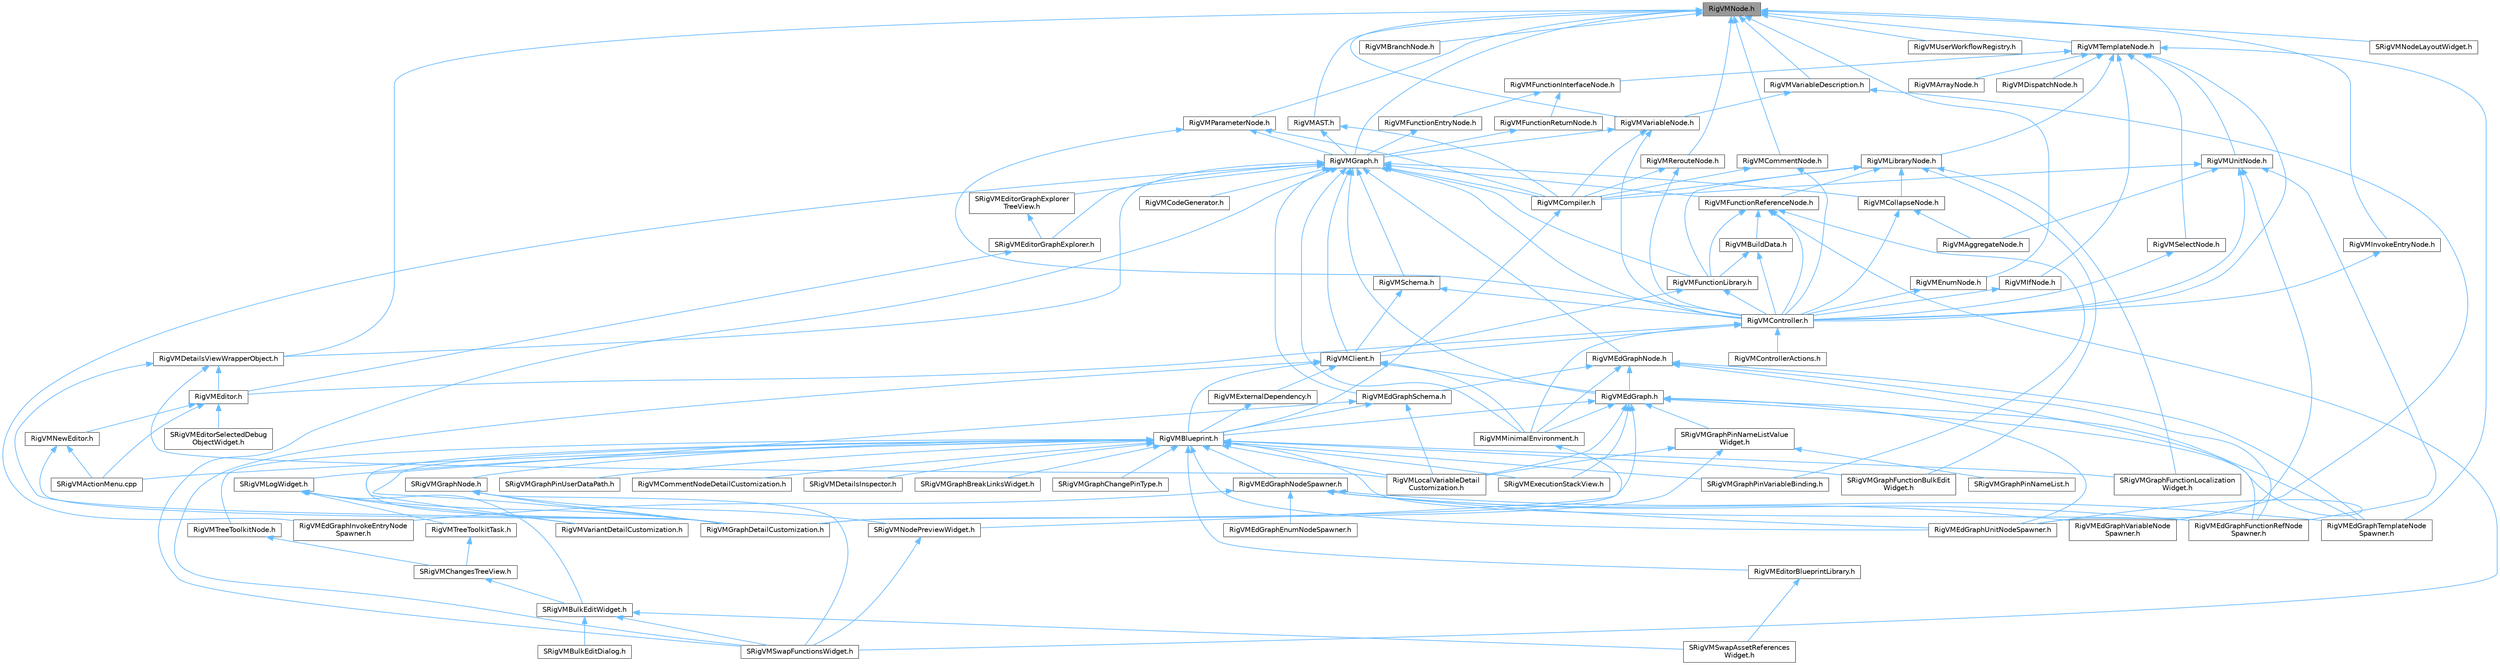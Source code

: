digraph "RigVMNode.h"
{
 // INTERACTIVE_SVG=YES
 // LATEX_PDF_SIZE
  bgcolor="transparent";
  edge [fontname=Helvetica,fontsize=10,labelfontname=Helvetica,labelfontsize=10];
  node [fontname=Helvetica,fontsize=10,shape=box,height=0.2,width=0.4];
  Node1 [id="Node000001",label="RigVMNode.h",height=0.2,width=0.4,color="gray40", fillcolor="grey60", style="filled", fontcolor="black",tooltip=" "];
  Node1 -> Node2 [id="edge1_Node000001_Node000002",dir="back",color="steelblue1",style="solid",tooltip=" "];
  Node2 [id="Node000002",label="RigVMAST.h",height=0.2,width=0.4,color="grey40", fillcolor="white", style="filled",URL="$d9/d6d/RigVMAST_8h.html",tooltip=" "];
  Node2 -> Node3 [id="edge2_Node000002_Node000003",dir="back",color="steelblue1",style="solid",tooltip=" "];
  Node3 [id="Node000003",label="RigVMCompiler.h",height=0.2,width=0.4,color="grey40", fillcolor="white", style="filled",URL="$d7/d63/RigVMCompiler_8h.html",tooltip=" "];
  Node3 -> Node4 [id="edge3_Node000003_Node000004",dir="back",color="steelblue1",style="solid",tooltip=" "];
  Node4 [id="Node000004",label="RigVMBlueprint.h",height=0.2,width=0.4,color="grey40", fillcolor="white", style="filled",URL="$df/d44/RigVMBlueprint_8h.html",tooltip=" "];
  Node4 -> Node5 [id="edge4_Node000004_Node000005",dir="back",color="steelblue1",style="solid",tooltip=" "];
  Node5 [id="Node000005",label="RigVMCommentNodeDetailCustomization.h",height=0.2,width=0.4,color="grey40", fillcolor="white", style="filled",URL="$de/ddb/RigVMCommentNodeDetailCustomization_8h.html",tooltip=" "];
  Node4 -> Node6 [id="edge5_Node000004_Node000006",dir="back",color="steelblue1",style="solid",tooltip=" "];
  Node6 [id="Node000006",label="RigVMEdGraphFunctionRefNode\lSpawner.h",height=0.2,width=0.4,color="grey40", fillcolor="white", style="filled",URL="$d3/d16/RigVMEdGraphFunctionRefNodeSpawner_8h.html",tooltip=" "];
  Node4 -> Node7 [id="edge6_Node000004_Node000007",dir="back",color="steelblue1",style="solid",tooltip=" "];
  Node7 [id="Node000007",label="RigVMEdGraphNodeSpawner.h",height=0.2,width=0.4,color="grey40", fillcolor="white", style="filled",URL="$d4/d8b/RigVMEdGraphNodeSpawner_8h.html",tooltip=" "];
  Node7 -> Node8 [id="edge7_Node000007_Node000008",dir="back",color="steelblue1",style="solid",tooltip=" "];
  Node8 [id="Node000008",label="RigVMEdGraphEnumNodeSpawner.h",height=0.2,width=0.4,color="grey40", fillcolor="white", style="filled",URL="$d3/dfd/RigVMEdGraphEnumNodeSpawner_8h.html",tooltip=" "];
  Node7 -> Node6 [id="edge8_Node000007_Node000006",dir="back",color="steelblue1",style="solid",tooltip=" "];
  Node7 -> Node9 [id="edge9_Node000007_Node000009",dir="back",color="steelblue1",style="solid",tooltip=" "];
  Node9 [id="Node000009",label="RigVMEdGraphInvokeEntryNode\lSpawner.h",height=0.2,width=0.4,color="grey40", fillcolor="white", style="filled",URL="$d9/de6/RigVMEdGraphInvokeEntryNodeSpawner_8h.html",tooltip=" "];
  Node7 -> Node10 [id="edge10_Node000007_Node000010",dir="back",color="steelblue1",style="solid",tooltip=" "];
  Node10 [id="Node000010",label="RigVMEdGraphTemplateNode\lSpawner.h",height=0.2,width=0.4,color="grey40", fillcolor="white", style="filled",URL="$d9/d6c/RigVMEdGraphTemplateNodeSpawner_8h.html",tooltip=" "];
  Node7 -> Node11 [id="edge11_Node000007_Node000011",dir="back",color="steelblue1",style="solid",tooltip=" "];
  Node11 [id="Node000011",label="RigVMEdGraphUnitNodeSpawner.h",height=0.2,width=0.4,color="grey40", fillcolor="white", style="filled",URL="$d3/d6b/RigVMEdGraphUnitNodeSpawner_8h.html",tooltip=" "];
  Node7 -> Node12 [id="edge12_Node000007_Node000012",dir="back",color="steelblue1",style="solid",tooltip=" "];
  Node12 [id="Node000012",label="RigVMEdGraphVariableNode\lSpawner.h",height=0.2,width=0.4,color="grey40", fillcolor="white", style="filled",URL="$d0/d83/RigVMEdGraphVariableNodeSpawner_8h.html",tooltip=" "];
  Node4 -> Node11 [id="edge13_Node000004_Node000011",dir="back",color="steelblue1",style="solid",tooltip=" "];
  Node4 -> Node13 [id="edge14_Node000004_Node000013",dir="back",color="steelblue1",style="solid",tooltip=" "];
  Node13 [id="Node000013",label="RigVMEditorBlueprintLibrary.h",height=0.2,width=0.4,color="grey40", fillcolor="white", style="filled",URL="$d9/d31/RigVMEditorBlueprintLibrary_8h.html",tooltip=" "];
  Node13 -> Node14 [id="edge15_Node000013_Node000014",dir="back",color="steelblue1",style="solid",tooltip=" "];
  Node14 [id="Node000014",label="SRigVMSwapAssetReferences\lWidget.h",height=0.2,width=0.4,color="grey40", fillcolor="white", style="filled",URL="$db/d3f/SRigVMSwapAssetReferencesWidget_8h.html",tooltip=" "];
  Node4 -> Node15 [id="edge16_Node000004_Node000015",dir="back",color="steelblue1",style="solid",tooltip=" "];
  Node15 [id="Node000015",label="RigVMGraphDetailCustomization.h",height=0.2,width=0.4,color="grey40", fillcolor="white", style="filled",URL="$da/d8c/RigVMGraphDetailCustomization_8h.html",tooltip=" "];
  Node4 -> Node16 [id="edge17_Node000004_Node000016",dir="back",color="steelblue1",style="solid",tooltip=" "];
  Node16 [id="Node000016",label="RigVMLocalVariableDetail\lCustomization.h",height=0.2,width=0.4,color="grey40", fillcolor="white", style="filled",URL="$de/de8/RigVMLocalVariableDetailCustomization_8h.html",tooltip=" "];
  Node4 -> Node17 [id="edge18_Node000004_Node000017",dir="back",color="steelblue1",style="solid",tooltip=" "];
  Node17 [id="Node000017",label="RigVMTreeToolkitNode.h",height=0.2,width=0.4,color="grey40", fillcolor="white", style="filled",URL="$dc/d84/RigVMTreeToolkitNode_8h.html",tooltip=" "];
  Node17 -> Node18 [id="edge19_Node000017_Node000018",dir="back",color="steelblue1",style="solid",tooltip=" "];
  Node18 [id="Node000018",label="SRigVMChangesTreeView.h",height=0.2,width=0.4,color="grey40", fillcolor="white", style="filled",URL="$dd/d83/SRigVMChangesTreeView_8h.html",tooltip=" "];
  Node18 -> Node19 [id="edge20_Node000018_Node000019",dir="back",color="steelblue1",style="solid",tooltip=" "];
  Node19 [id="Node000019",label="SRigVMBulkEditWidget.h",height=0.2,width=0.4,color="grey40", fillcolor="white", style="filled",URL="$d7/dab/SRigVMBulkEditWidget_8h.html",tooltip=" "];
  Node19 -> Node20 [id="edge21_Node000019_Node000020",dir="back",color="steelblue1",style="solid",tooltip=" "];
  Node20 [id="Node000020",label="SRigVMBulkEditDialog.h",height=0.2,width=0.4,color="grey40", fillcolor="white", style="filled",URL="$dd/d89/SRigVMBulkEditDialog_8h.html",tooltip=" "];
  Node19 -> Node14 [id="edge22_Node000019_Node000014",dir="back",color="steelblue1",style="solid",tooltip=" "];
  Node19 -> Node21 [id="edge23_Node000019_Node000021",dir="back",color="steelblue1",style="solid",tooltip=" "];
  Node21 [id="Node000021",label="SRigVMSwapFunctionsWidget.h",height=0.2,width=0.4,color="grey40", fillcolor="white", style="filled",URL="$d0/da2/SRigVMSwapFunctionsWidget_8h.html",tooltip=" "];
  Node4 -> Node22 [id="edge24_Node000004_Node000022",dir="back",color="steelblue1",style="solid",tooltip=" "];
  Node22 [id="Node000022",label="RigVMVariantDetailCustomization.h",height=0.2,width=0.4,color="grey40", fillcolor="white", style="filled",URL="$d2/db8/RigVMVariantDetailCustomization_8h.html",tooltip=" "];
  Node4 -> Node23 [id="edge25_Node000004_Node000023",dir="back",color="steelblue1",style="solid",tooltip=" "];
  Node23 [id="Node000023",label="SRigVMActionMenu.cpp",height=0.2,width=0.4,color="grey40", fillcolor="white", style="filled",URL="$dc/d4c/SRigVMActionMenu_8cpp.html",tooltip=" "];
  Node4 -> Node24 [id="edge26_Node000004_Node000024",dir="back",color="steelblue1",style="solid",tooltip=" "];
  Node24 [id="Node000024",label="SRigVMDetailsInspector.h",height=0.2,width=0.4,color="grey40", fillcolor="white", style="filled",URL="$df/dfb/SRigVMDetailsInspector_8h.html",tooltip=" "];
  Node4 -> Node25 [id="edge27_Node000004_Node000025",dir="back",color="steelblue1",style="solid",tooltip=" "];
  Node25 [id="Node000025",label="SRigVMExecutionStackView.h",height=0.2,width=0.4,color="grey40", fillcolor="white", style="filled",URL="$d9/d2b/SRigVMExecutionStackView_8h.html",tooltip=" "];
  Node4 -> Node26 [id="edge28_Node000004_Node000026",dir="back",color="steelblue1",style="solid",tooltip=" "];
  Node26 [id="Node000026",label="SRigVMGraphBreakLinksWidget.h",height=0.2,width=0.4,color="grey40", fillcolor="white", style="filled",URL="$d8/d4a/SRigVMGraphBreakLinksWidget_8h.html",tooltip=" "];
  Node4 -> Node27 [id="edge29_Node000004_Node000027",dir="back",color="steelblue1",style="solid",tooltip=" "];
  Node27 [id="Node000027",label="SRigVMGraphChangePinType.h",height=0.2,width=0.4,color="grey40", fillcolor="white", style="filled",URL="$d4/da7/SRigVMGraphChangePinType_8h.html",tooltip=" "];
  Node4 -> Node28 [id="edge30_Node000004_Node000028",dir="back",color="steelblue1",style="solid",tooltip=" "];
  Node28 [id="Node000028",label="SRigVMGraphFunctionBulkEdit\lWidget.h",height=0.2,width=0.4,color="grey40", fillcolor="white", style="filled",URL="$db/dbf/SRigVMGraphFunctionBulkEditWidget_8h.html",tooltip=" "];
  Node4 -> Node29 [id="edge31_Node000004_Node000029",dir="back",color="steelblue1",style="solid",tooltip=" "];
  Node29 [id="Node000029",label="SRigVMGraphFunctionLocalization\lWidget.h",height=0.2,width=0.4,color="grey40", fillcolor="white", style="filled",URL="$dd/d59/SRigVMGraphFunctionLocalizationWidget_8h.html",tooltip=" "];
  Node4 -> Node30 [id="edge32_Node000004_Node000030",dir="back",color="steelblue1",style="solid",tooltip=" "];
  Node30 [id="Node000030",label="SRigVMGraphNode.h",height=0.2,width=0.4,color="grey40", fillcolor="white", style="filled",URL="$d0/d1e/SRigVMGraphNode_8h.html",tooltip=" "];
  Node30 -> Node15 [id="edge33_Node000030_Node000015",dir="back",color="steelblue1",style="solid",tooltip=" "];
  Node30 -> Node31 [id="edge34_Node000030_Node000031",dir="back",color="steelblue1",style="solid",tooltip=" "];
  Node31 [id="Node000031",label="SRigVMNodePreviewWidget.h",height=0.2,width=0.4,color="grey40", fillcolor="white", style="filled",URL="$d5/d72/SRigVMNodePreviewWidget_8h.html",tooltip=" "];
  Node31 -> Node21 [id="edge35_Node000031_Node000021",dir="back",color="steelblue1",style="solid",tooltip=" "];
  Node30 -> Node21 [id="edge36_Node000030_Node000021",dir="back",color="steelblue1",style="solid",tooltip=" "];
  Node4 -> Node32 [id="edge37_Node000004_Node000032",dir="back",color="steelblue1",style="solid",tooltip=" "];
  Node32 [id="Node000032",label="SRigVMGraphPinUserDataPath.h",height=0.2,width=0.4,color="grey40", fillcolor="white", style="filled",URL="$d5/d31/SRigVMGraphPinUserDataPath_8h.html",tooltip=" "];
  Node4 -> Node33 [id="edge38_Node000004_Node000033",dir="back",color="steelblue1",style="solid",tooltip=" "];
  Node33 [id="Node000033",label="SRigVMGraphPinVariableBinding.h",height=0.2,width=0.4,color="grey40", fillcolor="white", style="filled",URL="$db/dca/SRigVMGraphPinVariableBinding_8h.html",tooltip=" "];
  Node4 -> Node34 [id="edge39_Node000004_Node000034",dir="back",color="steelblue1",style="solid",tooltip=" "];
  Node34 [id="Node000034",label="SRigVMLogWidget.h",height=0.2,width=0.4,color="grey40", fillcolor="white", style="filled",URL="$d9/dab/SRigVMLogWidget_8h.html",tooltip=" "];
  Node34 -> Node15 [id="edge40_Node000034_Node000015",dir="back",color="steelblue1",style="solid",tooltip=" "];
  Node34 -> Node35 [id="edge41_Node000034_Node000035",dir="back",color="steelblue1",style="solid",tooltip=" "];
  Node35 [id="Node000035",label="RigVMTreeToolkitTask.h",height=0.2,width=0.4,color="grey40", fillcolor="white", style="filled",URL="$d1/dd5/RigVMTreeToolkitTask_8h.html",tooltip=" "];
  Node35 -> Node18 [id="edge42_Node000035_Node000018",dir="back",color="steelblue1",style="solid",tooltip=" "];
  Node34 -> Node22 [id="edge43_Node000034_Node000022",dir="back",color="steelblue1",style="solid",tooltip=" "];
  Node34 -> Node19 [id="edge44_Node000034_Node000019",dir="back",color="steelblue1",style="solid",tooltip=" "];
  Node2 -> Node36 [id="edge45_Node000002_Node000036",dir="back",color="steelblue1",style="solid",tooltip=" "];
  Node36 [id="Node000036",label="RigVMGraph.h",height=0.2,width=0.4,color="grey40", fillcolor="white", style="filled",URL="$d7/dfd/RigVMGraph_8h.html",tooltip=" "];
  Node36 -> Node37 [id="edge46_Node000036_Node000037",dir="back",color="steelblue1",style="solid",tooltip=" "];
  Node37 [id="Node000037",label="RigVMClient.h",height=0.2,width=0.4,color="grey40", fillcolor="white", style="filled",URL="$db/d93/RigVMClient_8h.html",tooltip=" "];
  Node37 -> Node4 [id="edge47_Node000037_Node000004",dir="back",color="steelblue1",style="solid",tooltip=" "];
  Node37 -> Node38 [id="edge48_Node000037_Node000038",dir="back",color="steelblue1",style="solid",tooltip=" "];
  Node38 [id="Node000038",label="RigVMEdGraph.h",height=0.2,width=0.4,color="grey40", fillcolor="white", style="filled",URL="$d9/d8c/RigVMEdGraph_8h.html",tooltip=" "];
  Node38 -> Node4 [id="edge49_Node000038_Node000004",dir="back",color="steelblue1",style="solid",tooltip=" "];
  Node38 -> Node6 [id="edge50_Node000038_Node000006",dir="back",color="steelblue1",style="solid",tooltip=" "];
  Node38 -> Node10 [id="edge51_Node000038_Node000010",dir="back",color="steelblue1",style="solid",tooltip=" "];
  Node38 -> Node11 [id="edge52_Node000038_Node000011",dir="back",color="steelblue1",style="solid",tooltip=" "];
  Node38 -> Node15 [id="edge53_Node000038_Node000015",dir="back",color="steelblue1",style="solid",tooltip=" "];
  Node38 -> Node16 [id="edge54_Node000038_Node000016",dir="back",color="steelblue1",style="solid",tooltip=" "];
  Node38 -> Node39 [id="edge55_Node000038_Node000039",dir="back",color="steelblue1",style="solid",tooltip=" "];
  Node39 [id="Node000039",label="RigVMMinimalEnvironment.h",height=0.2,width=0.4,color="grey40", fillcolor="white", style="filled",URL="$d4/d4a/RigVMMinimalEnvironment_8h.html",tooltip=" "];
  Node39 -> Node31 [id="edge56_Node000039_Node000031",dir="back",color="steelblue1",style="solid",tooltip=" "];
  Node38 -> Node25 [id="edge57_Node000038_Node000025",dir="back",color="steelblue1",style="solid",tooltip=" "];
  Node38 -> Node40 [id="edge58_Node000038_Node000040",dir="back",color="steelblue1",style="solid",tooltip=" "];
  Node40 [id="Node000040",label="SRigVMGraphPinNameListValue\lWidget.h",height=0.2,width=0.4,color="grey40", fillcolor="white", style="filled",URL="$dc/dac/SRigVMGraphPinNameListValueWidget_8h.html",tooltip=" "];
  Node40 -> Node15 [id="edge59_Node000040_Node000015",dir="back",color="steelblue1",style="solid",tooltip=" "];
  Node40 -> Node16 [id="edge60_Node000040_Node000016",dir="back",color="steelblue1",style="solid",tooltip=" "];
  Node40 -> Node41 [id="edge61_Node000040_Node000041",dir="back",color="steelblue1",style="solid",tooltip=" "];
  Node41 [id="Node000041",label="SRigVMGraphPinNameList.h",height=0.2,width=0.4,color="grey40", fillcolor="white", style="filled",URL="$d7/dfc/SRigVMGraphPinNameList_8h.html",tooltip=" "];
  Node37 -> Node42 [id="edge62_Node000037_Node000042",dir="back",color="steelblue1",style="solid",tooltip=" "];
  Node42 [id="Node000042",label="RigVMExternalDependency.h",height=0.2,width=0.4,color="grey40", fillcolor="white", style="filled",URL="$d2/d83/RigVMExternalDependency_8h.html",tooltip=" "];
  Node42 -> Node4 [id="edge63_Node000042_Node000004",dir="back",color="steelblue1",style="solid",tooltip=" "];
  Node37 -> Node39 [id="edge64_Node000037_Node000039",dir="back",color="steelblue1",style="solid",tooltip=" "];
  Node37 -> Node21 [id="edge65_Node000037_Node000021",dir="back",color="steelblue1",style="solid",tooltip=" "];
  Node36 -> Node43 [id="edge66_Node000036_Node000043",dir="back",color="steelblue1",style="solid",tooltip=" "];
  Node43 [id="Node000043",label="RigVMCodeGenerator.h",height=0.2,width=0.4,color="grey40", fillcolor="white", style="filled",URL="$d4/d2b/RigVMCodeGenerator_8h.html",tooltip=" "];
  Node36 -> Node44 [id="edge67_Node000036_Node000044",dir="back",color="steelblue1",style="solid",tooltip=" "];
  Node44 [id="Node000044",label="RigVMCollapseNode.h",height=0.2,width=0.4,color="grey40", fillcolor="white", style="filled",URL="$d1/d95/RigVMCollapseNode_8h.html",tooltip=" "];
  Node44 -> Node45 [id="edge68_Node000044_Node000045",dir="back",color="steelblue1",style="solid",tooltip=" "];
  Node45 [id="Node000045",label="RigVMAggregateNode.h",height=0.2,width=0.4,color="grey40", fillcolor="white", style="filled",URL="$d7/d89/RigVMAggregateNode_8h.html",tooltip=" "];
  Node44 -> Node46 [id="edge69_Node000044_Node000046",dir="back",color="steelblue1",style="solid",tooltip=" "];
  Node46 [id="Node000046",label="RigVMController.h",height=0.2,width=0.4,color="grey40", fillcolor="white", style="filled",URL="$da/d1e/RigVMController_8h.html",tooltip=" "];
  Node46 -> Node37 [id="edge70_Node000046_Node000037",dir="back",color="steelblue1",style="solid",tooltip=" "];
  Node46 -> Node47 [id="edge71_Node000046_Node000047",dir="back",color="steelblue1",style="solid",tooltip=" "];
  Node47 [id="Node000047",label="RigVMControllerActions.h",height=0.2,width=0.4,color="grey40", fillcolor="white", style="filled",URL="$d3/dc4/RigVMControllerActions_8h.html",tooltip=" "];
  Node46 -> Node48 [id="edge72_Node000046_Node000048",dir="back",color="steelblue1",style="solid",tooltip=" "];
  Node48 [id="Node000048",label="RigVMEditor.h",height=0.2,width=0.4,color="grey40", fillcolor="white", style="filled",URL="$d3/d13/RigVMEditor_8h.html",tooltip=" "];
  Node48 -> Node49 [id="edge73_Node000048_Node000049",dir="back",color="steelblue1",style="solid",tooltip=" "];
  Node49 [id="Node000049",label="RigVMNewEditor.h",height=0.2,width=0.4,color="grey40", fillcolor="white", style="filled",URL="$df/dd1/RigVMNewEditor_8h.html",tooltip=" "];
  Node49 -> Node15 [id="edge74_Node000049_Node000015",dir="back",color="steelblue1",style="solid",tooltip=" "];
  Node49 -> Node23 [id="edge75_Node000049_Node000023",dir="back",color="steelblue1",style="solid",tooltip=" "];
  Node48 -> Node23 [id="edge76_Node000048_Node000023",dir="back",color="steelblue1",style="solid",tooltip=" "];
  Node48 -> Node50 [id="edge77_Node000048_Node000050",dir="back",color="steelblue1",style="solid",tooltip=" "];
  Node50 [id="Node000050",label="SRigVMEditorSelectedDebug\lObjectWidget.h",height=0.2,width=0.4,color="grey40", fillcolor="white", style="filled",URL="$d9/dcd/SRigVMEditorSelectedDebugObjectWidget_8h.html",tooltip=" "];
  Node46 -> Node39 [id="edge78_Node000046_Node000039",dir="back",color="steelblue1",style="solid",tooltip=" "];
  Node36 -> Node3 [id="edge79_Node000036_Node000003",dir="back",color="steelblue1",style="solid",tooltip=" "];
  Node36 -> Node46 [id="edge80_Node000036_Node000046",dir="back",color="steelblue1",style="solid",tooltip=" "];
  Node36 -> Node51 [id="edge81_Node000036_Node000051",dir="back",color="steelblue1",style="solid",tooltip=" "];
  Node51 [id="Node000051",label="RigVMDetailsViewWrapperObject.h",height=0.2,width=0.4,color="grey40", fillcolor="white", style="filled",URL="$dd/d41/RigVMDetailsViewWrapperObject_8h.html",tooltip=" "];
  Node51 -> Node48 [id="edge82_Node000051_Node000048",dir="back",color="steelblue1",style="solid",tooltip=" "];
  Node51 -> Node15 [id="edge83_Node000051_Node000015",dir="back",color="steelblue1",style="solid",tooltip=" "];
  Node51 -> Node16 [id="edge84_Node000051_Node000016",dir="back",color="steelblue1",style="solid",tooltip=" "];
  Node36 -> Node38 [id="edge85_Node000036_Node000038",dir="back",color="steelblue1",style="solid",tooltip=" "];
  Node36 -> Node9 [id="edge86_Node000036_Node000009",dir="back",color="steelblue1",style="solid",tooltip=" "];
  Node36 -> Node52 [id="edge87_Node000036_Node000052",dir="back",color="steelblue1",style="solid",tooltip=" "];
  Node52 [id="Node000052",label="RigVMEdGraphNode.h",height=0.2,width=0.4,color="grey40", fillcolor="white", style="filled",URL="$d8/dcd/RigVMEdGraphNode_8h.html",tooltip=" "];
  Node52 -> Node38 [id="edge88_Node000052_Node000038",dir="back",color="steelblue1",style="solid",tooltip=" "];
  Node52 -> Node6 [id="edge89_Node000052_Node000006",dir="back",color="steelblue1",style="solid",tooltip=" "];
  Node52 -> Node53 [id="edge90_Node000052_Node000053",dir="back",color="steelblue1",style="solid",tooltip=" "];
  Node53 [id="Node000053",label="RigVMEdGraphSchema.h",height=0.2,width=0.4,color="grey40", fillcolor="white", style="filled",URL="$dc/de3/RigVMEdGraphSchema_8h.html",tooltip=" "];
  Node53 -> Node4 [id="edge91_Node000053_Node000004",dir="back",color="steelblue1",style="solid",tooltip=" "];
  Node53 -> Node15 [id="edge92_Node000053_Node000015",dir="back",color="steelblue1",style="solid",tooltip=" "];
  Node53 -> Node16 [id="edge93_Node000053_Node000016",dir="back",color="steelblue1",style="solid",tooltip=" "];
  Node52 -> Node10 [id="edge94_Node000052_Node000010",dir="back",color="steelblue1",style="solid",tooltip=" "];
  Node52 -> Node11 [id="edge95_Node000052_Node000011",dir="back",color="steelblue1",style="solid",tooltip=" "];
  Node52 -> Node39 [id="edge96_Node000052_Node000039",dir="back",color="steelblue1",style="solid",tooltip=" "];
  Node36 -> Node53 [id="edge97_Node000036_Node000053",dir="back",color="steelblue1",style="solid",tooltip=" "];
  Node36 -> Node54 [id="edge98_Node000036_Node000054",dir="back",color="steelblue1",style="solid",tooltip=" "];
  Node54 [id="Node000054",label="RigVMFunctionLibrary.h",height=0.2,width=0.4,color="grey40", fillcolor="white", style="filled",URL="$da/d39/RigVMFunctionLibrary_8h.html",tooltip=" "];
  Node54 -> Node37 [id="edge99_Node000054_Node000037",dir="back",color="steelblue1",style="solid",tooltip=" "];
  Node54 -> Node46 [id="edge100_Node000054_Node000046",dir="back",color="steelblue1",style="solid",tooltip=" "];
  Node36 -> Node55 [id="edge101_Node000036_Node000055",dir="back",color="steelblue1",style="solid",tooltip=" "];
  Node55 [id="Node000055",label="RigVMFunctionReferenceNode.h",height=0.2,width=0.4,color="grey40", fillcolor="white", style="filled",URL="$d8/dae/RigVMFunctionReferenceNode_8h.html",tooltip=" "];
  Node55 -> Node56 [id="edge102_Node000055_Node000056",dir="back",color="steelblue1",style="solid",tooltip=" "];
  Node56 [id="Node000056",label="RigVMBuildData.h",height=0.2,width=0.4,color="grey40", fillcolor="white", style="filled",URL="$df/d5a/RigVMBuildData_8h.html",tooltip=" "];
  Node56 -> Node46 [id="edge103_Node000056_Node000046",dir="back",color="steelblue1",style="solid",tooltip=" "];
  Node56 -> Node54 [id="edge104_Node000056_Node000054",dir="back",color="steelblue1",style="solid",tooltip=" "];
  Node55 -> Node46 [id="edge105_Node000055_Node000046",dir="back",color="steelblue1",style="solid",tooltip=" "];
  Node55 -> Node54 [id="edge106_Node000055_Node000054",dir="back",color="steelblue1",style="solid",tooltip=" "];
  Node55 -> Node33 [id="edge107_Node000055_Node000033",dir="back",color="steelblue1",style="solid",tooltip=" "];
  Node55 -> Node21 [id="edge108_Node000055_Node000021",dir="back",color="steelblue1",style="solid",tooltip=" "];
  Node36 -> Node39 [id="edge109_Node000036_Node000039",dir="back",color="steelblue1",style="solid",tooltip=" "];
  Node36 -> Node57 [id="edge110_Node000036_Node000057",dir="back",color="steelblue1",style="solid",tooltip=" "];
  Node57 [id="Node000057",label="RigVMSchema.h",height=0.2,width=0.4,color="grey40", fillcolor="white", style="filled",URL="$d7/dc2/RigVMSchema_8h.html",tooltip=" "];
  Node57 -> Node37 [id="edge111_Node000057_Node000037",dir="back",color="steelblue1",style="solid",tooltip=" "];
  Node57 -> Node46 [id="edge112_Node000057_Node000046",dir="back",color="steelblue1",style="solid",tooltip=" "];
  Node36 -> Node58 [id="edge113_Node000036_Node000058",dir="back",color="steelblue1",style="solid",tooltip=" "];
  Node58 [id="Node000058",label="SRigVMEditorGraphExplorer.h",height=0.2,width=0.4,color="grey40", fillcolor="white", style="filled",URL="$db/d11/SRigVMEditorGraphExplorer_8h.html",tooltip=" "];
  Node58 -> Node48 [id="edge114_Node000058_Node000048",dir="back",color="steelblue1",style="solid",tooltip=" "];
  Node36 -> Node59 [id="edge115_Node000036_Node000059",dir="back",color="steelblue1",style="solid",tooltip=" "];
  Node59 [id="Node000059",label="SRigVMEditorGraphExplorer\lTreeView.h",height=0.2,width=0.4,color="grey40", fillcolor="white", style="filled",URL="$d8/d43/SRigVMEditorGraphExplorerTreeView_8h.html",tooltip=" "];
  Node59 -> Node58 [id="edge116_Node000059_Node000058",dir="back",color="steelblue1",style="solid",tooltip=" "];
  Node36 -> Node21 [id="edge117_Node000036_Node000021",dir="back",color="steelblue1",style="solid",tooltip=" "];
  Node1 -> Node60 [id="edge118_Node000001_Node000060",dir="back",color="steelblue1",style="solid",tooltip=" "];
  Node60 [id="Node000060",label="RigVMBranchNode.h",height=0.2,width=0.4,color="grey40", fillcolor="white", style="filled",URL="$dc/d3b/RigVMBranchNode_8h.html",tooltip=" "];
  Node1 -> Node61 [id="edge119_Node000001_Node000061",dir="back",color="steelblue1",style="solid",tooltip=" "];
  Node61 [id="Node000061",label="RigVMCommentNode.h",height=0.2,width=0.4,color="grey40", fillcolor="white", style="filled",URL="$da/d66/RigVMCommentNode_8h.html",tooltip=" "];
  Node61 -> Node3 [id="edge120_Node000061_Node000003",dir="back",color="steelblue1",style="solid",tooltip=" "];
  Node61 -> Node46 [id="edge121_Node000061_Node000046",dir="back",color="steelblue1",style="solid",tooltip=" "];
  Node1 -> Node51 [id="edge122_Node000001_Node000051",dir="back",color="steelblue1",style="solid",tooltip=" "];
  Node1 -> Node62 [id="edge123_Node000001_Node000062",dir="back",color="steelblue1",style="solid",tooltip=" "];
  Node62 [id="Node000062",label="RigVMEnumNode.h",height=0.2,width=0.4,color="grey40", fillcolor="white", style="filled",URL="$d8/d16/RigVMEnumNode_8h.html",tooltip=" "];
  Node62 -> Node46 [id="edge124_Node000062_Node000046",dir="back",color="steelblue1",style="solid",tooltip=" "];
  Node1 -> Node36 [id="edge125_Node000001_Node000036",dir="back",color="steelblue1",style="solid",tooltip=" "];
  Node1 -> Node63 [id="edge126_Node000001_Node000063",dir="back",color="steelblue1",style="solid",tooltip=" "];
  Node63 [id="Node000063",label="RigVMInvokeEntryNode.h",height=0.2,width=0.4,color="grey40", fillcolor="white", style="filled",URL="$de/ddf/RigVMInvokeEntryNode_8h.html",tooltip=" "];
  Node63 -> Node46 [id="edge127_Node000063_Node000046",dir="back",color="steelblue1",style="solid",tooltip=" "];
  Node1 -> Node64 [id="edge128_Node000001_Node000064",dir="back",color="steelblue1",style="solid",tooltip=" "];
  Node64 [id="Node000064",label="RigVMParameterNode.h",height=0.2,width=0.4,color="grey40", fillcolor="white", style="filled",URL="$dd/dfd/RigVMParameterNode_8h.html",tooltip=" "];
  Node64 -> Node3 [id="edge129_Node000064_Node000003",dir="back",color="steelblue1",style="solid",tooltip=" "];
  Node64 -> Node46 [id="edge130_Node000064_Node000046",dir="back",color="steelblue1",style="solid",tooltip=" "];
  Node64 -> Node36 [id="edge131_Node000064_Node000036",dir="back",color="steelblue1",style="solid",tooltip=" "];
  Node1 -> Node65 [id="edge132_Node000001_Node000065",dir="back",color="steelblue1",style="solid",tooltip=" "];
  Node65 [id="Node000065",label="RigVMRerouteNode.h",height=0.2,width=0.4,color="grey40", fillcolor="white", style="filled",URL="$d7/dd8/RigVMRerouteNode_8h.html",tooltip=" "];
  Node65 -> Node3 [id="edge133_Node000065_Node000003",dir="back",color="steelblue1",style="solid",tooltip=" "];
  Node65 -> Node46 [id="edge134_Node000065_Node000046",dir="back",color="steelblue1",style="solid",tooltip=" "];
  Node1 -> Node66 [id="edge135_Node000001_Node000066",dir="back",color="steelblue1",style="solid",tooltip=" "];
  Node66 [id="Node000066",label="RigVMTemplateNode.h",height=0.2,width=0.4,color="grey40", fillcolor="white", style="filled",URL="$d3/d3f/RigVMTemplateNode_8h.html",tooltip=" "];
  Node66 -> Node67 [id="edge136_Node000066_Node000067",dir="back",color="steelblue1",style="solid",tooltip=" "];
  Node67 [id="Node000067",label="RigVMArrayNode.h",height=0.2,width=0.4,color="grey40", fillcolor="white", style="filled",URL="$dd/d66/RigVMArrayNode_8h.html",tooltip=" "];
  Node66 -> Node46 [id="edge137_Node000066_Node000046",dir="back",color="steelblue1",style="solid",tooltip=" "];
  Node66 -> Node68 [id="edge138_Node000066_Node000068",dir="back",color="steelblue1",style="solid",tooltip=" "];
  Node68 [id="Node000068",label="RigVMDispatchNode.h",height=0.2,width=0.4,color="grey40", fillcolor="white", style="filled",URL="$dc/d91/RigVMDispatchNode_8h.html",tooltip=" "];
  Node66 -> Node10 [id="edge139_Node000066_Node000010",dir="back",color="steelblue1",style="solid",tooltip=" "];
  Node66 -> Node69 [id="edge140_Node000066_Node000069",dir="back",color="steelblue1",style="solid",tooltip=" "];
  Node69 [id="Node000069",label="RigVMFunctionInterfaceNode.h",height=0.2,width=0.4,color="grey40", fillcolor="white", style="filled",URL="$dd/d44/RigVMFunctionInterfaceNode_8h.html",tooltip=" "];
  Node69 -> Node70 [id="edge141_Node000069_Node000070",dir="back",color="steelblue1",style="solid",tooltip=" "];
  Node70 [id="Node000070",label="RigVMFunctionEntryNode.h",height=0.2,width=0.4,color="grey40", fillcolor="white", style="filled",URL="$d1/de8/RigVMFunctionEntryNode_8h.html",tooltip=" "];
  Node70 -> Node36 [id="edge142_Node000070_Node000036",dir="back",color="steelblue1",style="solid",tooltip=" "];
  Node69 -> Node71 [id="edge143_Node000069_Node000071",dir="back",color="steelblue1",style="solid",tooltip=" "];
  Node71 [id="Node000071",label="RigVMFunctionReturnNode.h",height=0.2,width=0.4,color="grey40", fillcolor="white", style="filled",URL="$d6/dc6/RigVMFunctionReturnNode_8h.html",tooltip=" "];
  Node71 -> Node36 [id="edge144_Node000071_Node000036",dir="back",color="steelblue1",style="solid",tooltip=" "];
  Node66 -> Node72 [id="edge145_Node000066_Node000072",dir="back",color="steelblue1",style="solid",tooltip=" "];
  Node72 [id="Node000072",label="RigVMIfNode.h",height=0.2,width=0.4,color="grey40", fillcolor="white", style="filled",URL="$d6/d0c/RigVMIfNode_8h.html",tooltip=" "];
  Node72 -> Node46 [id="edge146_Node000072_Node000046",dir="back",color="steelblue1",style="solid",tooltip=" "];
  Node66 -> Node73 [id="edge147_Node000066_Node000073",dir="back",color="steelblue1",style="solid",tooltip=" "];
  Node73 [id="Node000073",label="RigVMLibraryNode.h",height=0.2,width=0.4,color="grey40", fillcolor="white", style="filled",URL="$d5/dfd/RigVMLibraryNode_8h.html",tooltip=" "];
  Node73 -> Node44 [id="edge148_Node000073_Node000044",dir="back",color="steelblue1",style="solid",tooltip=" "];
  Node73 -> Node3 [id="edge149_Node000073_Node000003",dir="back",color="steelblue1",style="solid",tooltip=" "];
  Node73 -> Node54 [id="edge150_Node000073_Node000054",dir="back",color="steelblue1",style="solid",tooltip=" "];
  Node73 -> Node55 [id="edge151_Node000073_Node000055",dir="back",color="steelblue1",style="solid",tooltip=" "];
  Node73 -> Node28 [id="edge152_Node000073_Node000028",dir="back",color="steelblue1",style="solid",tooltip=" "];
  Node73 -> Node29 [id="edge153_Node000073_Node000029",dir="back",color="steelblue1",style="solid",tooltip=" "];
  Node66 -> Node74 [id="edge154_Node000066_Node000074",dir="back",color="steelblue1",style="solid",tooltip=" "];
  Node74 [id="Node000074",label="RigVMSelectNode.h",height=0.2,width=0.4,color="grey40", fillcolor="white", style="filled",URL="$d0/db0/RigVMSelectNode_8h.html",tooltip=" "];
  Node74 -> Node46 [id="edge155_Node000074_Node000046",dir="back",color="steelblue1",style="solid",tooltip=" "];
  Node66 -> Node75 [id="edge156_Node000066_Node000075",dir="back",color="steelblue1",style="solid",tooltip=" "];
  Node75 [id="Node000075",label="RigVMUnitNode.h",height=0.2,width=0.4,color="grey40", fillcolor="white", style="filled",URL="$d1/dbc/RigVMUnitNode_8h.html",tooltip=" "];
  Node75 -> Node45 [id="edge157_Node000075_Node000045",dir="back",color="steelblue1",style="solid",tooltip=" "];
  Node75 -> Node3 [id="edge158_Node000075_Node000003",dir="back",color="steelblue1",style="solid",tooltip=" "];
  Node75 -> Node46 [id="edge159_Node000075_Node000046",dir="back",color="steelblue1",style="solid",tooltip=" "];
  Node75 -> Node6 [id="edge160_Node000075_Node000006",dir="back",color="steelblue1",style="solid",tooltip=" "];
  Node75 -> Node11 [id="edge161_Node000075_Node000011",dir="back",color="steelblue1",style="solid",tooltip=" "];
  Node1 -> Node76 [id="edge162_Node000001_Node000076",dir="back",color="steelblue1",style="solid",tooltip=" "];
  Node76 [id="Node000076",label="RigVMUserWorkflowRegistry.h",height=0.2,width=0.4,color="grey40", fillcolor="white", style="filled",URL="$da/d27/RigVMUserWorkflowRegistry_8h.html",tooltip=" "];
  Node1 -> Node77 [id="edge163_Node000001_Node000077",dir="back",color="steelblue1",style="solid",tooltip=" "];
  Node77 [id="Node000077",label="RigVMVariableDescription.h",height=0.2,width=0.4,color="grey40", fillcolor="white", style="filled",URL="$d8/dd8/RigVMVariableDescription_8h.html",tooltip=" "];
  Node77 -> Node12 [id="edge164_Node000077_Node000012",dir="back",color="steelblue1",style="solid",tooltip=" "];
  Node77 -> Node78 [id="edge165_Node000077_Node000078",dir="back",color="steelblue1",style="solid",tooltip=" "];
  Node78 [id="Node000078",label="RigVMVariableNode.h",height=0.2,width=0.4,color="grey40", fillcolor="white", style="filled",URL="$d0/dc6/RigVMVariableNode_8h.html",tooltip=" "];
  Node78 -> Node3 [id="edge166_Node000078_Node000003",dir="back",color="steelblue1",style="solid",tooltip=" "];
  Node78 -> Node46 [id="edge167_Node000078_Node000046",dir="back",color="steelblue1",style="solid",tooltip=" "];
  Node78 -> Node36 [id="edge168_Node000078_Node000036",dir="back",color="steelblue1",style="solid",tooltip=" "];
  Node1 -> Node78 [id="edge169_Node000001_Node000078",dir="back",color="steelblue1",style="solid",tooltip=" "];
  Node1 -> Node79 [id="edge170_Node000001_Node000079",dir="back",color="steelblue1",style="solid",tooltip=" "];
  Node79 [id="Node000079",label="SRigVMNodeLayoutWidget.h",height=0.2,width=0.4,color="grey40", fillcolor="white", style="filled",URL="$dc/da9/SRigVMNodeLayoutWidget_8h.html",tooltip=" "];
}

